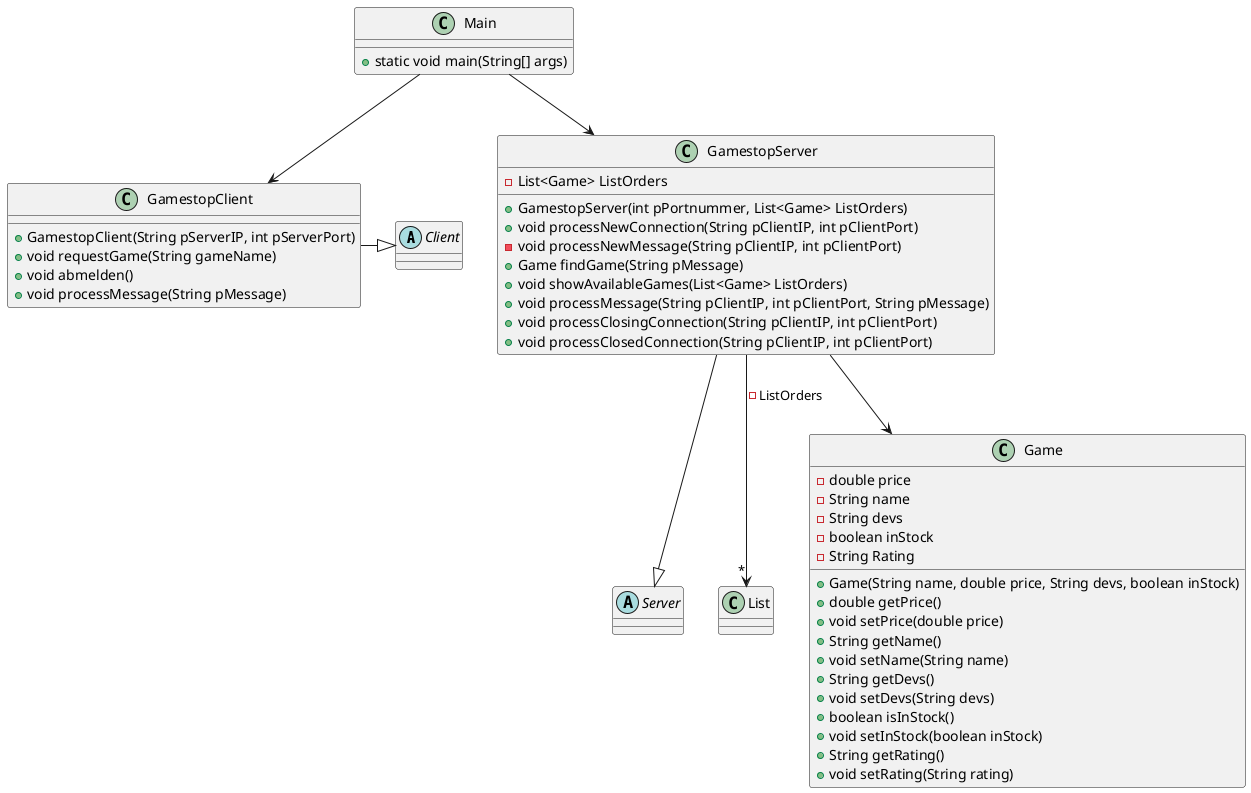 @startuml
'https://plantuml.com/class-diagram

abstract class Client
abstract class Server
class List
class Game
class GamestopClient
class GamestopServer
class Main

GamestopClient -|> Client
GamestopServer --|> Server
GamestopServer --> "*" List : -ListOrders
GamestopServer --> Game
class Main {
    + static void main(String[] args)
}

Main --> GamestopServer
Main --> GamestopClient


class Game {
    - double price
    - String name
    - String devs
    - boolean inStock
    - String Rating

    + Game(String name, double price, String devs, boolean inStock)
    + double getPrice()
    + void setPrice(double price)
    + String getName()
    + void setName(String name)
    + String getDevs()
    + void setDevs(String devs)
    + boolean isInStock()
    + void setInStock(boolean inStock)
    + String getRating()
    + void setRating(String rating)
}


class GamestopClient {
    + GamestopClient(String pServerIP, int pServerPort)
    + void requestGame(String gameName)
    + void abmelden()
    + void processMessage(String pMessage)
}

class GamestopServer {
    - List<Game> ListOrders

    + GamestopServer(int pPortnummer, List<Game> ListOrders)
    + void processNewConnection(String pClientIP, int pClientPort)
    - void processNewMessage(String pClientIP, int pClientPort)
    + Game findGame(String pMessage)
    + void showAvailableGames(List<Game> ListOrders)
    + void processMessage(String pClientIP, int pClientPort, String pMessage)
    + void processClosingConnection(String pClientIP, int pClientPort)
    + void processClosedConnection(String pClientIP, int pClientPort)
}





@enduml